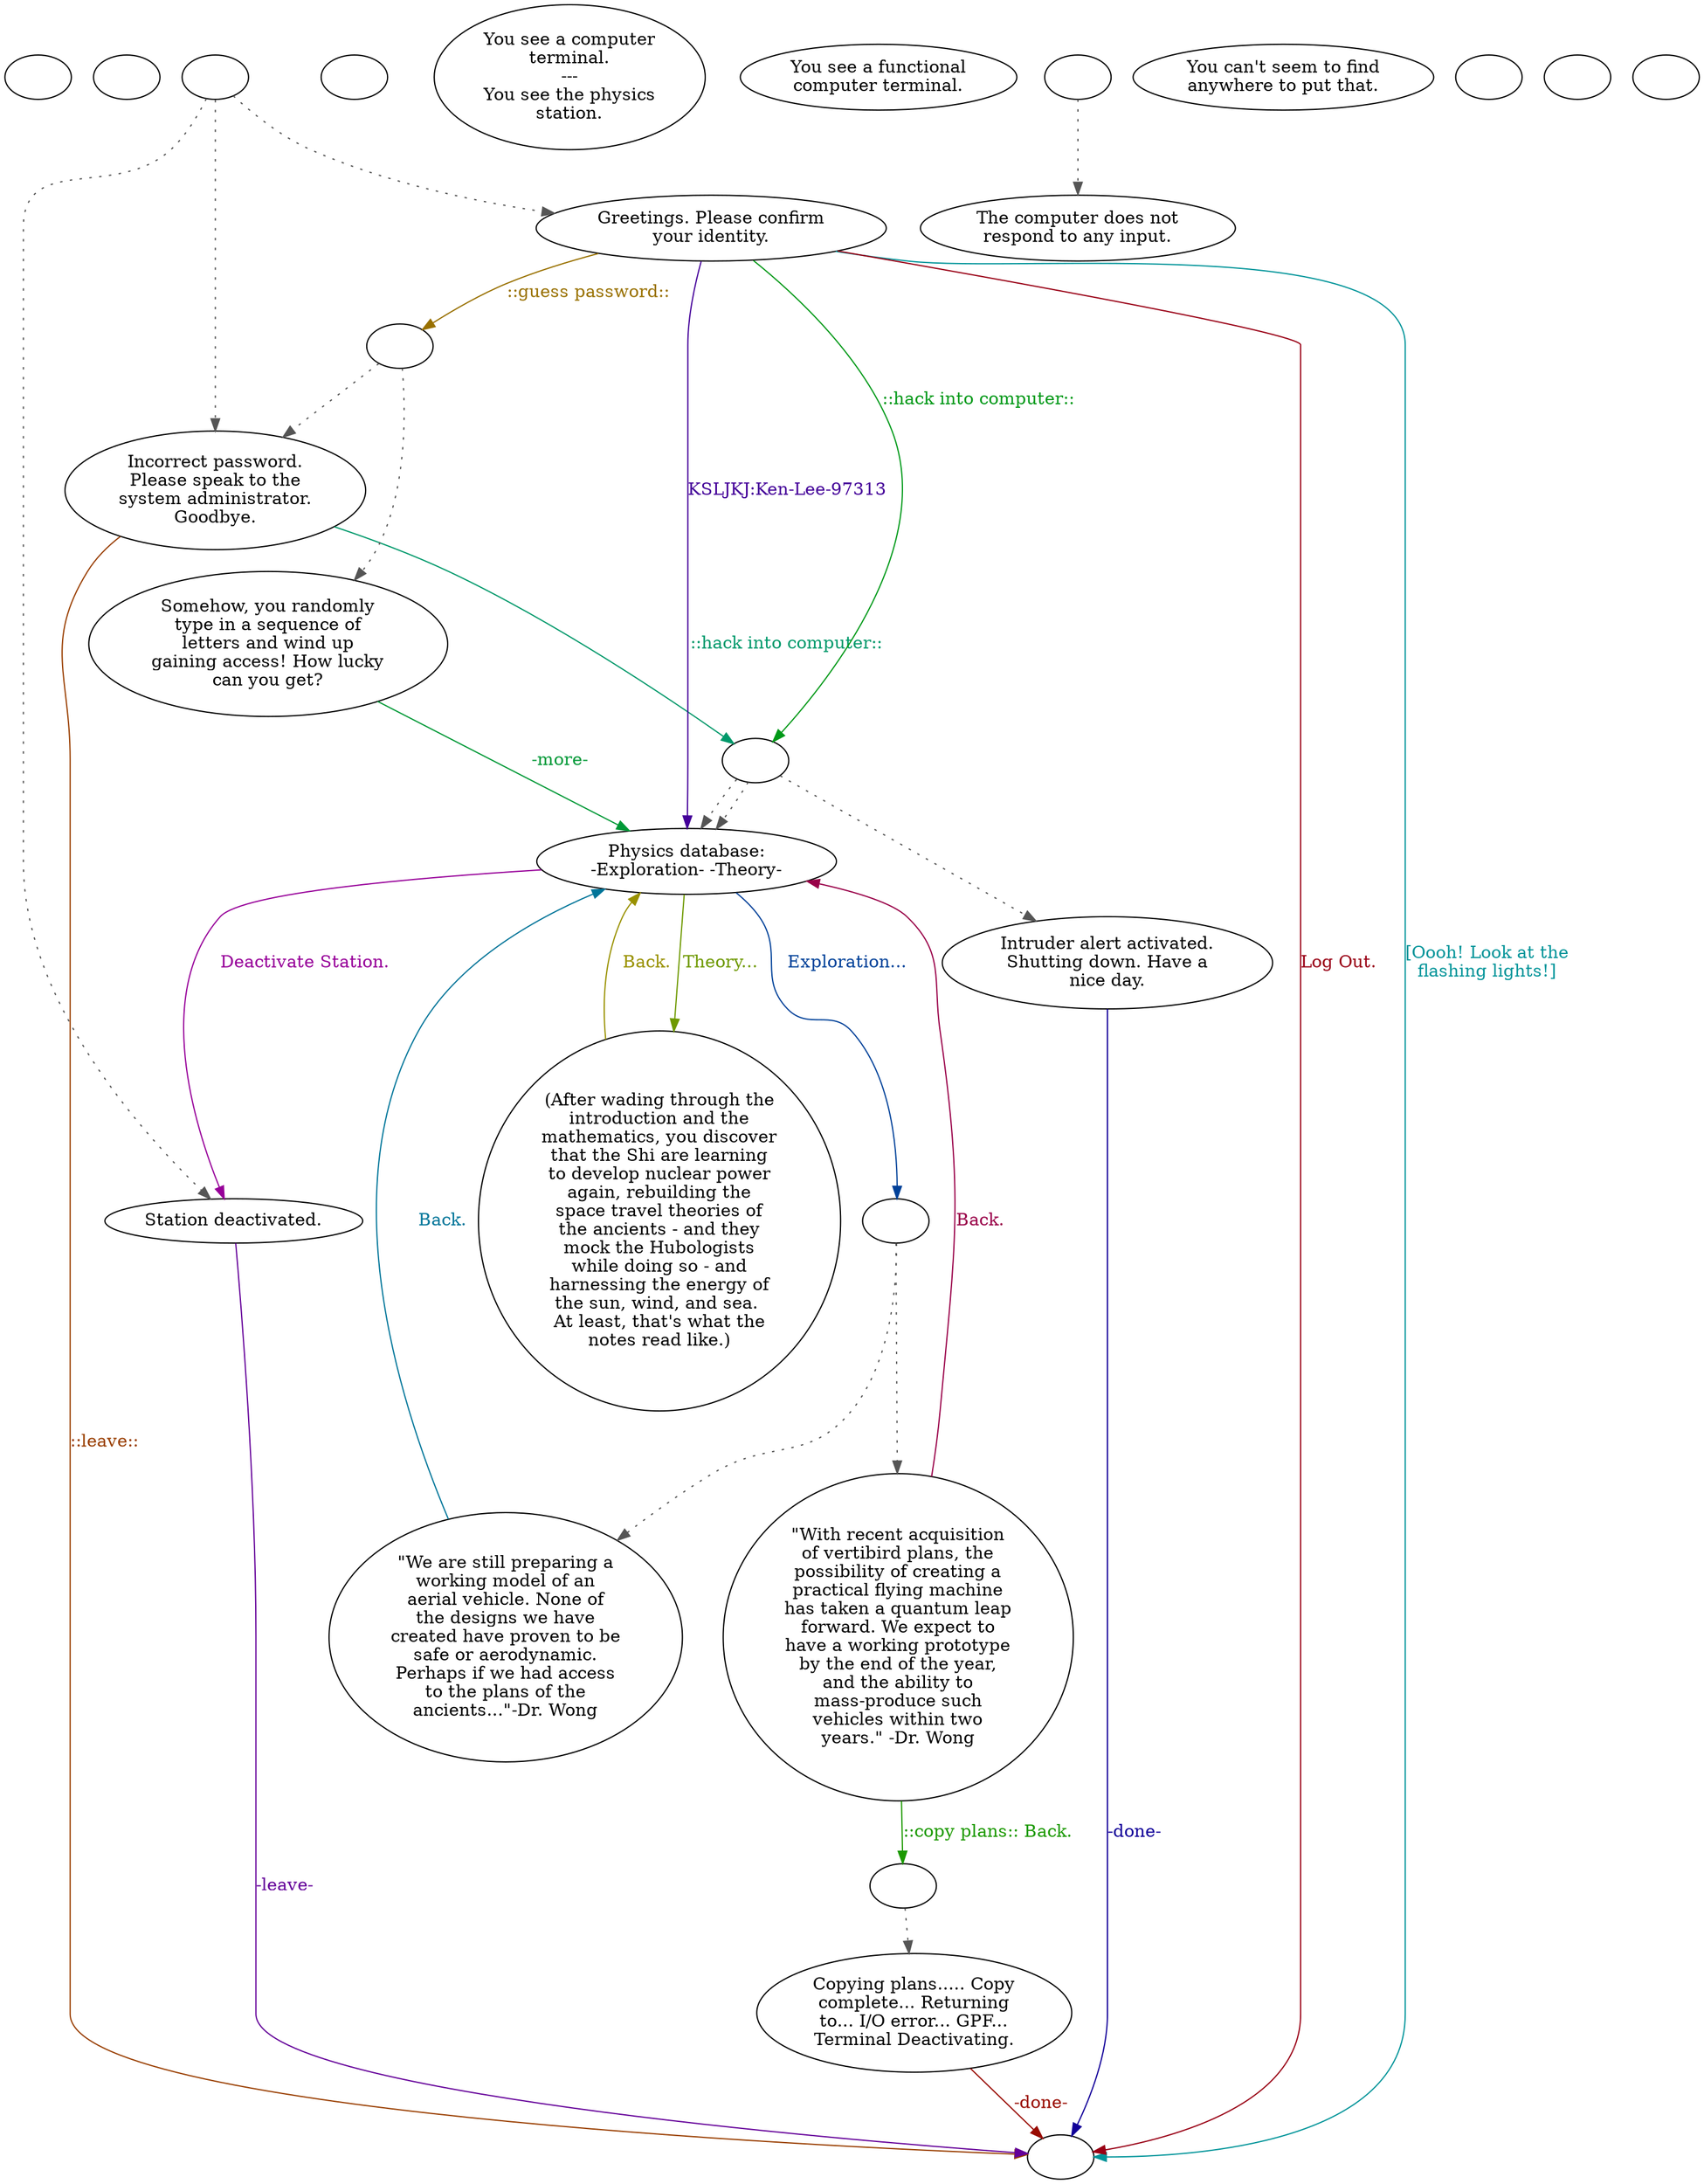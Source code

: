 digraph fsphysta {
  "checkPartyMembersNearDoor" [style=filled       fillcolor="#FFFFFF"       color="#000000"]
  "checkPartyMembersNearDoor" [label=""]
  "start" [style=filled       fillcolor="#FFFFFF"       color="#000000"]
  "start" [label=""]
  "talk_p_proc" [style=filled       fillcolor="#FFFFFF"       color="#000000"]
  "talk_p_proc" -> "Node003" [style=dotted color="#555555"]
  "talk_p_proc" -> "Node008" [style=dotted color="#555555"]
  "talk_p_proc" -> "Node001" [style=dotted color="#555555"]
  "talk_p_proc" [label=""]
  "destroy_p_proc" [style=filled       fillcolor="#FFFFFF"       color="#000000"]
  "destroy_p_proc" [label=""]
  "look_at_p_proc" [style=filled       fillcolor="#FFFFFF"       color="#000000"]
  "look_at_p_proc" [label="You see a computer\nterminal.\n---\nYou see the physics\nstation."]
  "description_p_proc" [style=filled       fillcolor="#FFFFFF"       color="#000000"]
  "description_p_proc" [label="You see a functional\ncomputer terminal."]
  "use_skill_on_p_proc" [style=filled       fillcolor="#FFFFFF"       color="#000000"]
  "use_skill_on_p_proc" -> "use_p_proc" [style=dotted color="#555555"]
  "use_skill_on_p_proc" [label=""]
  "use_obj_on_p_proc" [style=filled       fillcolor="#FFFFFF"       color="#000000"]
  "use_obj_on_p_proc" [label="You can't seem to find\nanywhere to put that."]
  "damage_p_proc" [style=filled       fillcolor="#FFFFFF"       color="#000000"]
  "damage_p_proc" [label=""]
  "map_enter_p_proc" [style=filled       fillcolor="#FFFFFF"       color="#000000"]
  "map_enter_p_proc" [label=""]
  "use_p_proc" [style=filled       fillcolor="#FFFFFF"       color="#000000"]
  "use_p_proc" [label="The computer does not\nrespond to any input."]
  "timed_event_p_proc" [style=filled       fillcolor="#FFFFFF"       color="#000000"]
  "timed_event_p_proc" [label=""]
  "Node999" [style=filled       fillcolor="#FFFFFF"       color="#000000"]
  "Node999" [label=""]
  "Node001" [style=filled       fillcolor="#FFFFFF"       color="#000000"]
  "Node001" [label="Greetings. Please confirm\nyour identity."]
  "Node001" -> "Node999" [label="[Oooh! Look at the\nflashing lights!]" color="#009499" fontcolor="#009499"]
  "Node001" -> "NodeGuess" [label="::guess password::" color="#997100" fontcolor="#997100"]
  "Node001" -> "Node002" [label="KSLJKJ:Ken-Lee-97313" color="#440099" fontcolor="#440099"]
  "Node001" -> "NodeHack" [label="::hack into computer::" color="#009918" fontcolor="#009918"]
  "Node001" -> "Node999" [label="Log Out." color="#990015" fontcolor="#990015"]
  "Node002" [style=filled       fillcolor="#FFFFFF"       color="#000000"]
  "Node002" [label="Physics database:\n-Exploration- -Theory-"]
  "Node002" -> "Node56" [label="Exploration..." color="#004199" fontcolor="#004199"]
  "Node002" -> "Node007" [label="Theory..." color="#6E9900" fontcolor="#6E9900"]
  "Node002" -> "Node008" [label="Deactivate Station." color="#970099" fontcolor="#970099"]
  "Node003" [style=filled       fillcolor="#FFFFFF"       color="#000000"]
  "Node003" [label="Incorrect password.\nPlease speak to the\nsystem administrator.\nGoodbye."]
  "Node003" -> "NodeHack" [label="::hack into computer::" color="#00996B" fontcolor="#00996B"]
  "Node003" -> "Node999" [label="::leave::" color="#993E00" fontcolor="#993E00"]
  "Node004" [style=filled       fillcolor="#FFFFFF"       color="#000000"]
  "Node004" [label="Intruder alert activated.\nShutting down. Have a\nnice day."]
  "Node004" -> "Node999" [label="-done-" color="#110099" fontcolor="#110099"]
  "Node005" [style=filled       fillcolor="#FFFFFF"       color="#000000"]
  "Node005" [label="\"With recent acquisition\nof vertibird plans, the\npossibility of creating a\npractical flying machine\nhas taken a quantum leap\nforward. We expect to\nhave a working prototype\nby the end of the year,\nand the ability to\nmass-produce such\nvehicles within two\nyears.\" -Dr. Wong"]
  "Node005" -> "NodePlans" [label="::copy plans:: Back." color="#1B9900" fontcolor="#1B9900"]
  "Node005" -> "Node002" [label="Back." color="#990048" fontcolor="#990048"]
  "Node006" [style=filled       fillcolor="#FFFFFF"       color="#000000"]
  "Node006" [label="\"We are still preparing a\nworking model of an\naerial vehicle. None of\nthe designs we have\ncreated have proven to be\nsafe or aerodynamic.\nPerhaps if we had access\nto the plans of the\nancients...\"-Dr. Wong"]
  "Node006" -> "Node002" [label="Back." color="#007599" fontcolor="#007599"]
  "Node007" [style=filled       fillcolor="#FFFFFF"       color="#000000"]
  "Node007" [label="(After wading through the\nintroduction and the\nmathematics, you discover\nthat the Shi are learning\nto develop nuclear power\nagain, rebuilding the\nspace travel theories of\nthe ancients - and they\nmock the Hubologists\nwhile doing so - and\nharnessing the energy of\nthe sun, wind, and sea. \nAt least, that's what the\nnotes read like.)"]
  "Node007" -> "Node002" [label="Back." color="#999100" fontcolor="#999100"]
  "Node008" [style=filled       fillcolor="#FFFFFF"       color="#000000"]
  "Node008" [label="Station deactivated."]
  "Node008" -> "Node999" [label="-leave-" color="#640099" fontcolor="#640099"]
  "Node009" [style=filled       fillcolor="#FFFFFF"       color="#000000"]
  "Node009" [label="Somehow, you randomly\ntype in a sequence of\nletters and wind up\ngaining access! How lucky\ncan you get?"]
  "Node009" -> "Node002" [label="-more-" color="#009937" fontcolor="#009937"]
  "Node010" [style=filled       fillcolor="#FFFFFF"       color="#000000"]
  "Node010" [label="Copying plans..... Copy\ncomplete... Returning\nto... I/O error... GPF...\nTerminal Deactivating."]
  "Node010" -> "Node999" [label="-done-" color="#990B00" fontcolor="#990B00"]
  "NodeHack" [style=filled       fillcolor="#FFFFFF"       color="#000000"]
  "NodeHack" -> "Node002" [style=dotted color="#555555"]
  "NodeHack" -> "Node002" [style=dotted color="#555555"]
  "NodeHack" -> "Node004" [style=dotted color="#555555"]
  "NodeHack" [label=""]
  "NodeGuess" [style=filled       fillcolor="#FFFFFF"       color="#000000"]
  "NodeGuess" -> "Node009" [style=dotted color="#555555"]
  "NodeGuess" -> "Node003" [style=dotted color="#555555"]
  "NodeGuess" [label=""]
  "Node56" [style=filled       fillcolor="#FFFFFF"       color="#000000"]
  "Node56" -> "Node005" [style=dotted color="#555555"]
  "Node56" -> "Node006" [style=dotted color="#555555"]
  "Node56" [label=""]
  "NodePlans" [style=filled       fillcolor="#FFFFFF"       color="#000000"]
  "NodePlans" -> "Node010" [style=dotted color="#555555"]
  "NodePlans" [label=""]
}